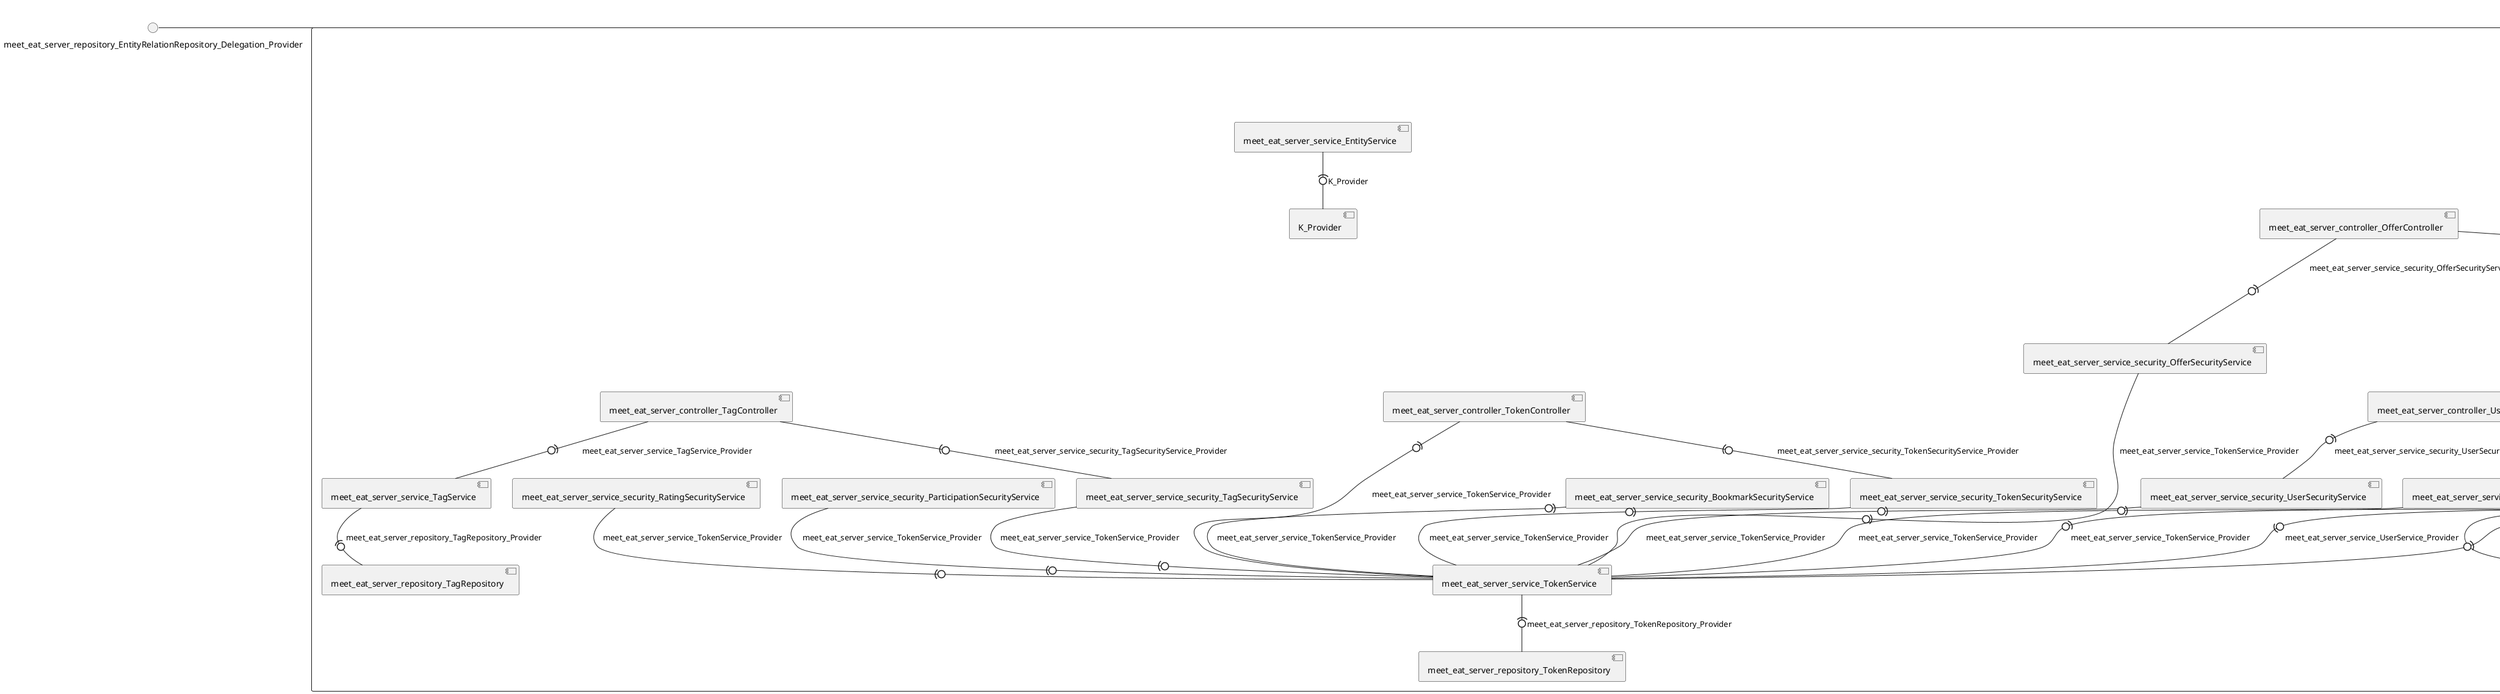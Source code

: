 @startuml
skinparam fixCircleLabelOverlapping true
skinparam componentStyle uml2
() meet_eat_server_repository_EntityRelationRepository_Delegation_Provider
rectangle System {
[K_Provider] [[meet-eat-meet-eat-server.repository#_-s78isYmEe6JY82Ja4rzVA]]
[meet_eat_server_controller_BookmarkController] [[meet-eat-meet-eat-server.repository#_-s78isYmEe6JY82Ja4rzVA]]
[meet_eat_server_controller_EntityController] [[meet-eat-meet-eat-server.repository#_-s78isYmEe6JY82Ja4rzVA]]
[meet_eat_server_controller_OfferController] [[meet-eat-meet-eat-server.repository#_-s78isYmEe6JY82Ja4rzVA]]
[meet_eat_server_controller_ParticipationController] [[meet-eat-meet-eat-server.repository#_-s78isYmEe6JY82Ja4rzVA]]
[meet_eat_server_controller_RatingController] [[meet-eat-meet-eat-server.repository#_-s78isYmEe6JY82Ja4rzVA]]
[meet_eat_server_controller_ReportController] [[meet-eat-meet-eat-server.repository#_-s78isYmEe6JY82Ja4rzVA]]
[meet_eat_server_controller_SubscriptionController] [[meet-eat-meet-eat-server.repository#_-s78isYmEe6JY82Ja4rzVA]]
[meet_eat_server_controller_TagController] [[meet-eat-meet-eat-server.repository#_-s78isYmEe6JY82Ja4rzVA]]
[meet_eat_server_controller_TokenController] [[meet-eat-meet-eat-server.repository#_-s78isYmEe6JY82Ja4rzVA]]
[meet_eat_server_controller_UserController] [[meet-eat-meet-eat-server.repository#_-s78isYmEe6JY82Ja4rzVA]]
[meet_eat_server_repository_BookmarkRepository] [[meet-eat-meet-eat-server.repository#_-s78isYmEe6JY82Ja4rzVA]]
[meet_eat_server_repository_OfferRepository] [[meet-eat-meet-eat-server.repository#_-s78isYmEe6JY82Ja4rzVA]]
[meet_eat_server_repository_ParticipationRepository] [[meet-eat-meet-eat-server.repository#_-s78isYmEe6JY82Ja4rzVA]]
[meet_eat_server_repository_RatingRepository] [[meet-eat-meet-eat-server.repository#_-s78isYmEe6JY82Ja4rzVA]]
[meet_eat_server_repository_ReportRepository] [[meet-eat-meet-eat-server.repository#_-s78isYmEe6JY82Ja4rzVA]]
[meet_eat_server_repository_SubscriptionRepository] [[meet-eat-meet-eat-server.repository#_-s78isYmEe6JY82Ja4rzVA]]
[meet_eat_server_repository_TagRepository] [[meet-eat-meet-eat-server.repository#_-s78isYmEe6JY82Ja4rzVA]]
[meet_eat_server_repository_TokenRepository] [[meet-eat-meet-eat-server.repository#_-s78isYmEe6JY82Ja4rzVA]]
[meet_eat_server_repository_UserRepository] [[meet-eat-meet-eat-server.repository#_-s78isYmEe6JY82Ja4rzVA]]
[meet_eat_server_service_BookmarkService] [[meet-eat-meet-eat-server.repository#_-s78isYmEe6JY82Ja4rzVA]]
[meet_eat_server_service_EmailService] [[meet-eat-meet-eat-server.repository#_-s78isYmEe6JY82Ja4rzVA]]
[meet_eat_server_service_EntityService] [[meet-eat-meet-eat-server.repository#_-s78isYmEe6JY82Ja4rzVA]]
[meet_eat_server_service_JavaMailSender_Provider] [[meet-eat-meet-eat-server.repository#_-s78isYmEe6JY82Ja4rzVA]]
[meet_eat_server_service_OfferService] [[meet-eat-meet-eat-server.repository#_-s78isYmEe6JY82Ja4rzVA]]
[meet_eat_server_service_ParticipationService] [[meet-eat-meet-eat-server.repository#_-s78isYmEe6JY82Ja4rzVA]]
[meet_eat_server_service_RatingService] [[meet-eat-meet-eat-server.repository#_-s78isYmEe6JY82Ja4rzVA]]
[meet_eat_server_service_ReportService] [[meet-eat-meet-eat-server.repository#_-s78isYmEe6JY82Ja4rzVA]]
[meet_eat_server_service_SubscriptionService] [[meet-eat-meet-eat-server.repository#_-s78isYmEe6JY82Ja4rzVA]]
[meet_eat_server_service_TagService] [[meet-eat-meet-eat-server.repository#_-s78isYmEe6JY82Ja4rzVA]]
[meet_eat_server_service_TokenService] [[meet-eat-meet-eat-server.repository#_-s78isYmEe6JY82Ja4rzVA]]
[meet_eat_server_service_UserService] [[meet-eat-meet-eat-server.repository#_-s78isYmEe6JY82Ja4rzVA]]
[meet_eat_server_service_security_BookmarkSecurityService] [[meet-eat-meet-eat-server.repository#_-s78isYmEe6JY82Ja4rzVA]]
[meet_eat_server_service_security_OfferSecurityService] [[meet-eat-meet-eat-server.repository#_-s78isYmEe6JY82Ja4rzVA]]
[meet_eat_server_service_security_ParticipationSecurityService] [[meet-eat-meet-eat-server.repository#_-s78isYmEe6JY82Ja4rzVA]]
[meet_eat_server_service_security_RatingSecurityService] [[meet-eat-meet-eat-server.repository#_-s78isYmEe6JY82Ja4rzVA]]
[meet_eat_server_service_security_ReportSecurityService] [[meet-eat-meet-eat-server.repository#_-s78isYmEe6JY82Ja4rzVA]]
[meet_eat_server_service_security_SecurityService] [[meet-eat-meet-eat-server.repository#_-s78isYmEe6JY82Ja4rzVA]]
[meet_eat_server_service_security_SubscriptionSecurityService] [[meet-eat-meet-eat-server.repository#_-s78isYmEe6JY82Ja4rzVA]]
[meet_eat_server_service_security_TagSecurityService] [[meet-eat-meet-eat-server.repository#_-s78isYmEe6JY82Ja4rzVA]]
[meet_eat_server_service_security_TokenSecurityService] [[meet-eat-meet-eat-server.repository#_-s78isYmEe6JY82Ja4rzVA]]
[meet_eat_server_service_security_UserSecurityService] [[meet-eat-meet-eat-server.repository#_-s78isYmEe6JY82Ja4rzVA]]
[meet_eat_server_service_EntityService] -(0- [K_Provider] : K_Provider
[meet_eat_server_service_BookmarkService] -(0- [meet_eat_server_repository_BookmarkRepository] : meet_eat_server_repository_BookmarkRepository_Provider
port meet_eat_server_repository_EntityRelationRepository_Provider
meet_eat_server_repository_EntityRelationRepository_Delegation_Provider - meet_eat_server_repository_EntityRelationRepository_Provider
meet_eat_server_repository_EntityRelationRepository_Provider - [meet_eat_server_repository_ParticipationRepository]
[meet_eat_server_service_OfferService] -(0- [meet_eat_server_repository_OfferRepository] : meet_eat_server_repository_OfferRepository_Provider
[meet_eat_server_service_ParticipationService] -(0- [meet_eat_server_repository_ParticipationRepository] : meet_eat_server_repository_ParticipationRepository_Provider
[meet_eat_server_service_RatingService] -(0- [meet_eat_server_repository_RatingRepository] : meet_eat_server_repository_RatingRepository_Provider
[meet_eat_server_service_ReportService] -(0- [meet_eat_server_repository_ReportRepository] : meet_eat_server_repository_ReportRepository_Provider
[meet_eat_server_service_SubscriptionService] -(0- [meet_eat_server_repository_SubscriptionRepository] : meet_eat_server_repository_SubscriptionRepository_Provider
[meet_eat_server_service_TagService] -(0- [meet_eat_server_repository_TagRepository] : meet_eat_server_repository_TagRepository_Provider
[meet_eat_server_service_TokenService] -(0- [meet_eat_server_repository_TokenRepository] : meet_eat_server_repository_TokenRepository_Provider
[meet_eat_server_service_UserService] -(0- [meet_eat_server_repository_UserRepository] : meet_eat_server_repository_UserRepository_Provider
[meet_eat_server_service_UserService] -(0- [meet_eat_server_service_BookmarkService] : meet_eat_server_service_BookmarkService_Provider
[meet_eat_server_service_OfferService] -(0- [meet_eat_server_service_BookmarkService] : meet_eat_server_service_BookmarkService_Provider
[meet_eat_server_controller_BookmarkController] -(0- [meet_eat_server_service_BookmarkService] : meet_eat_server_service_BookmarkService_Provider
[meet_eat_server_service_UserService] -(0- [meet_eat_server_service_EmailService] : meet_eat_server_service_EmailService_Provider
[meet_eat_server_service_EmailService] -(0- [meet_eat_server_service_JavaMailSender_Provider] : meet_eat_server_service_JavaMailSender_Provider
[meet_eat_server_service_ParticipationService] -(0- [meet_eat_server_service_OfferService] : meet_eat_server_service_OfferService_Provider
[meet_eat_server_service_UserService] -(0- [meet_eat_server_service_OfferService] : meet_eat_server_service_OfferService_Provider
[meet_eat_server_controller_OfferController] -(0- [meet_eat_server_service_OfferService] : meet_eat_server_service_OfferService_Provider
[meet_eat_server_service_UserService] -(0- [meet_eat_server_service_ParticipationService] : meet_eat_server_service_ParticipationService_Provider
[meet_eat_server_service_OfferService] -(0- [meet_eat_server_service_ParticipationService] : meet_eat_server_service_ParticipationService_Provider
[meet_eat_server_controller_ParticipationController] -(0- [meet_eat_server_service_ParticipationService] : meet_eat_server_service_ParticipationService_Provider
[meet_eat_server_controller_RatingController] -(0- [meet_eat_server_service_RatingService] : meet_eat_server_service_RatingService_Provider
[meet_eat_server_service_UserService] -(0- [meet_eat_server_service_RatingService] : meet_eat_server_service_RatingService_Provider
[meet_eat_server_service_OfferService] -(0- [meet_eat_server_service_RatingService] : meet_eat_server_service_RatingService_Provider
[meet_eat_server_service_OfferService] -(0- [meet_eat_server_service_ReportService] : meet_eat_server_service_ReportService_Provider
[meet_eat_server_service_UserService] -(0- [meet_eat_server_service_ReportService] : meet_eat_server_service_ReportService_Provider
[meet_eat_server_controller_ReportController] -(0- [meet_eat_server_service_ReportService] : meet_eat_server_service_ReportService_Provider
[meet_eat_server_controller_SubscriptionController] -(0- [meet_eat_server_service_SubscriptionService] : meet_eat_server_service_SubscriptionService_Provider
[meet_eat_server_service_UserService] -(0- [meet_eat_server_service_SubscriptionService] : meet_eat_server_service_SubscriptionService_Provider
[meet_eat_server_service_OfferService] -(0- [meet_eat_server_service_SubscriptionService] : meet_eat_server_service_SubscriptionService_Provider
[meet_eat_server_controller_TagController] -(0- [meet_eat_server_service_TagService] : meet_eat_server_service_TagService_Provider
[meet_eat_server_service_security_TagSecurityService] -(0- [meet_eat_server_service_TokenService] : meet_eat_server_service_TokenService_Provider
[meet_eat_server_service_UserService] -(0- [meet_eat_server_service_TokenService] : meet_eat_server_service_TokenService_Provider
[meet_eat_server_service_security_UserSecurityService] -(0- [meet_eat_server_service_TokenService] : meet_eat_server_service_TokenService_Provider
[meet_eat_server_service_security_OfferSecurityService] -(0- [meet_eat_server_service_TokenService] : meet_eat_server_service_TokenService_Provider
[meet_eat_server_service_security_BookmarkSecurityService] -(0- [meet_eat_server_service_TokenService] : meet_eat_server_service_TokenService_Provider
[meet_eat_server_service_security_TokenSecurityService] -(0- [meet_eat_server_service_TokenService] : meet_eat_server_service_TokenService_Provider
[meet_eat_server_service_security_ReportSecurityService] -(0- [meet_eat_server_service_TokenService] : meet_eat_server_service_TokenService_Provider
[meet_eat_server_controller_TokenController] -(0- [meet_eat_server_service_TokenService] : meet_eat_server_service_TokenService_Provider
[meet_eat_server_service_security_ParticipationSecurityService] -(0- [meet_eat_server_service_TokenService] : meet_eat_server_service_TokenService_Provider
[meet_eat_server_service_security_RatingSecurityService] -(0- [meet_eat_server_service_TokenService] : meet_eat_server_service_TokenService_Provider
[meet_eat_server_service_security_SubscriptionSecurityService] -(0- [meet_eat_server_service_TokenService] : meet_eat_server_service_TokenService_Provider
[meet_eat_server_service_RatingService] -(0- [meet_eat_server_service_UserService] : meet_eat_server_service_UserService_Provider
[meet_eat_server_service_OfferService] -(0- [meet_eat_server_service_UserService] : meet_eat_server_service_UserService_Provider
[meet_eat_server_service_BookmarkService] -(0- [meet_eat_server_service_UserService] : meet_eat_server_service_UserService_Provider
[meet_eat_server_controller_UserController] -(0- [meet_eat_server_service_UserService] : meet_eat_server_service_UserService_Provider
[meet_eat_server_service_TokenService] -(0- [meet_eat_server_service_UserService] : meet_eat_server_service_UserService_Provider
[meet_eat_server_service_SubscriptionService] -(0- [meet_eat_server_service_UserService] : meet_eat_server_service_UserService_Provider
[meet_eat_server_controller_OfferController] -(0- [meet_eat_server_service_security_OfferSecurityService] : meet_eat_server_service_security_OfferSecurityService_Provider
[meet_eat_server_controller_BookmarkController] -(0- [meet_eat_server_service_security_SecurityService] : meet_eat_server_service_security_SecurityService_Provider
[meet_eat_server_controller_RatingController] -(0- [meet_eat_server_service_security_SecurityService] : meet_eat_server_service_security_SecurityService_Provider
[meet_eat_server_controller_SubscriptionController] -(0- [meet_eat_server_service_security_SecurityService] : meet_eat_server_service_security_SecurityService_Provider
[meet_eat_server_controller_ParticipationController] -(0- [meet_eat_server_service_security_SecurityService] : meet_eat_server_service_security_SecurityService_Provider
[meet_eat_server_controller_ReportController] -(0- [meet_eat_server_service_security_SecurityService] : meet_eat_server_service_security_SecurityService_Provider
[meet_eat_server_controller_TagController] -(0- [meet_eat_server_service_security_TagSecurityService] : meet_eat_server_service_security_TagSecurityService_Provider
[meet_eat_server_controller_TokenController] -(0- [meet_eat_server_service_security_TokenSecurityService] : meet_eat_server_service_security_TokenSecurityService_Provider
[meet_eat_server_controller_UserController] -(0- [meet_eat_server_service_security_UserSecurityService] : meet_eat_server_service_security_UserSecurityService_Provider
}

@enduml
